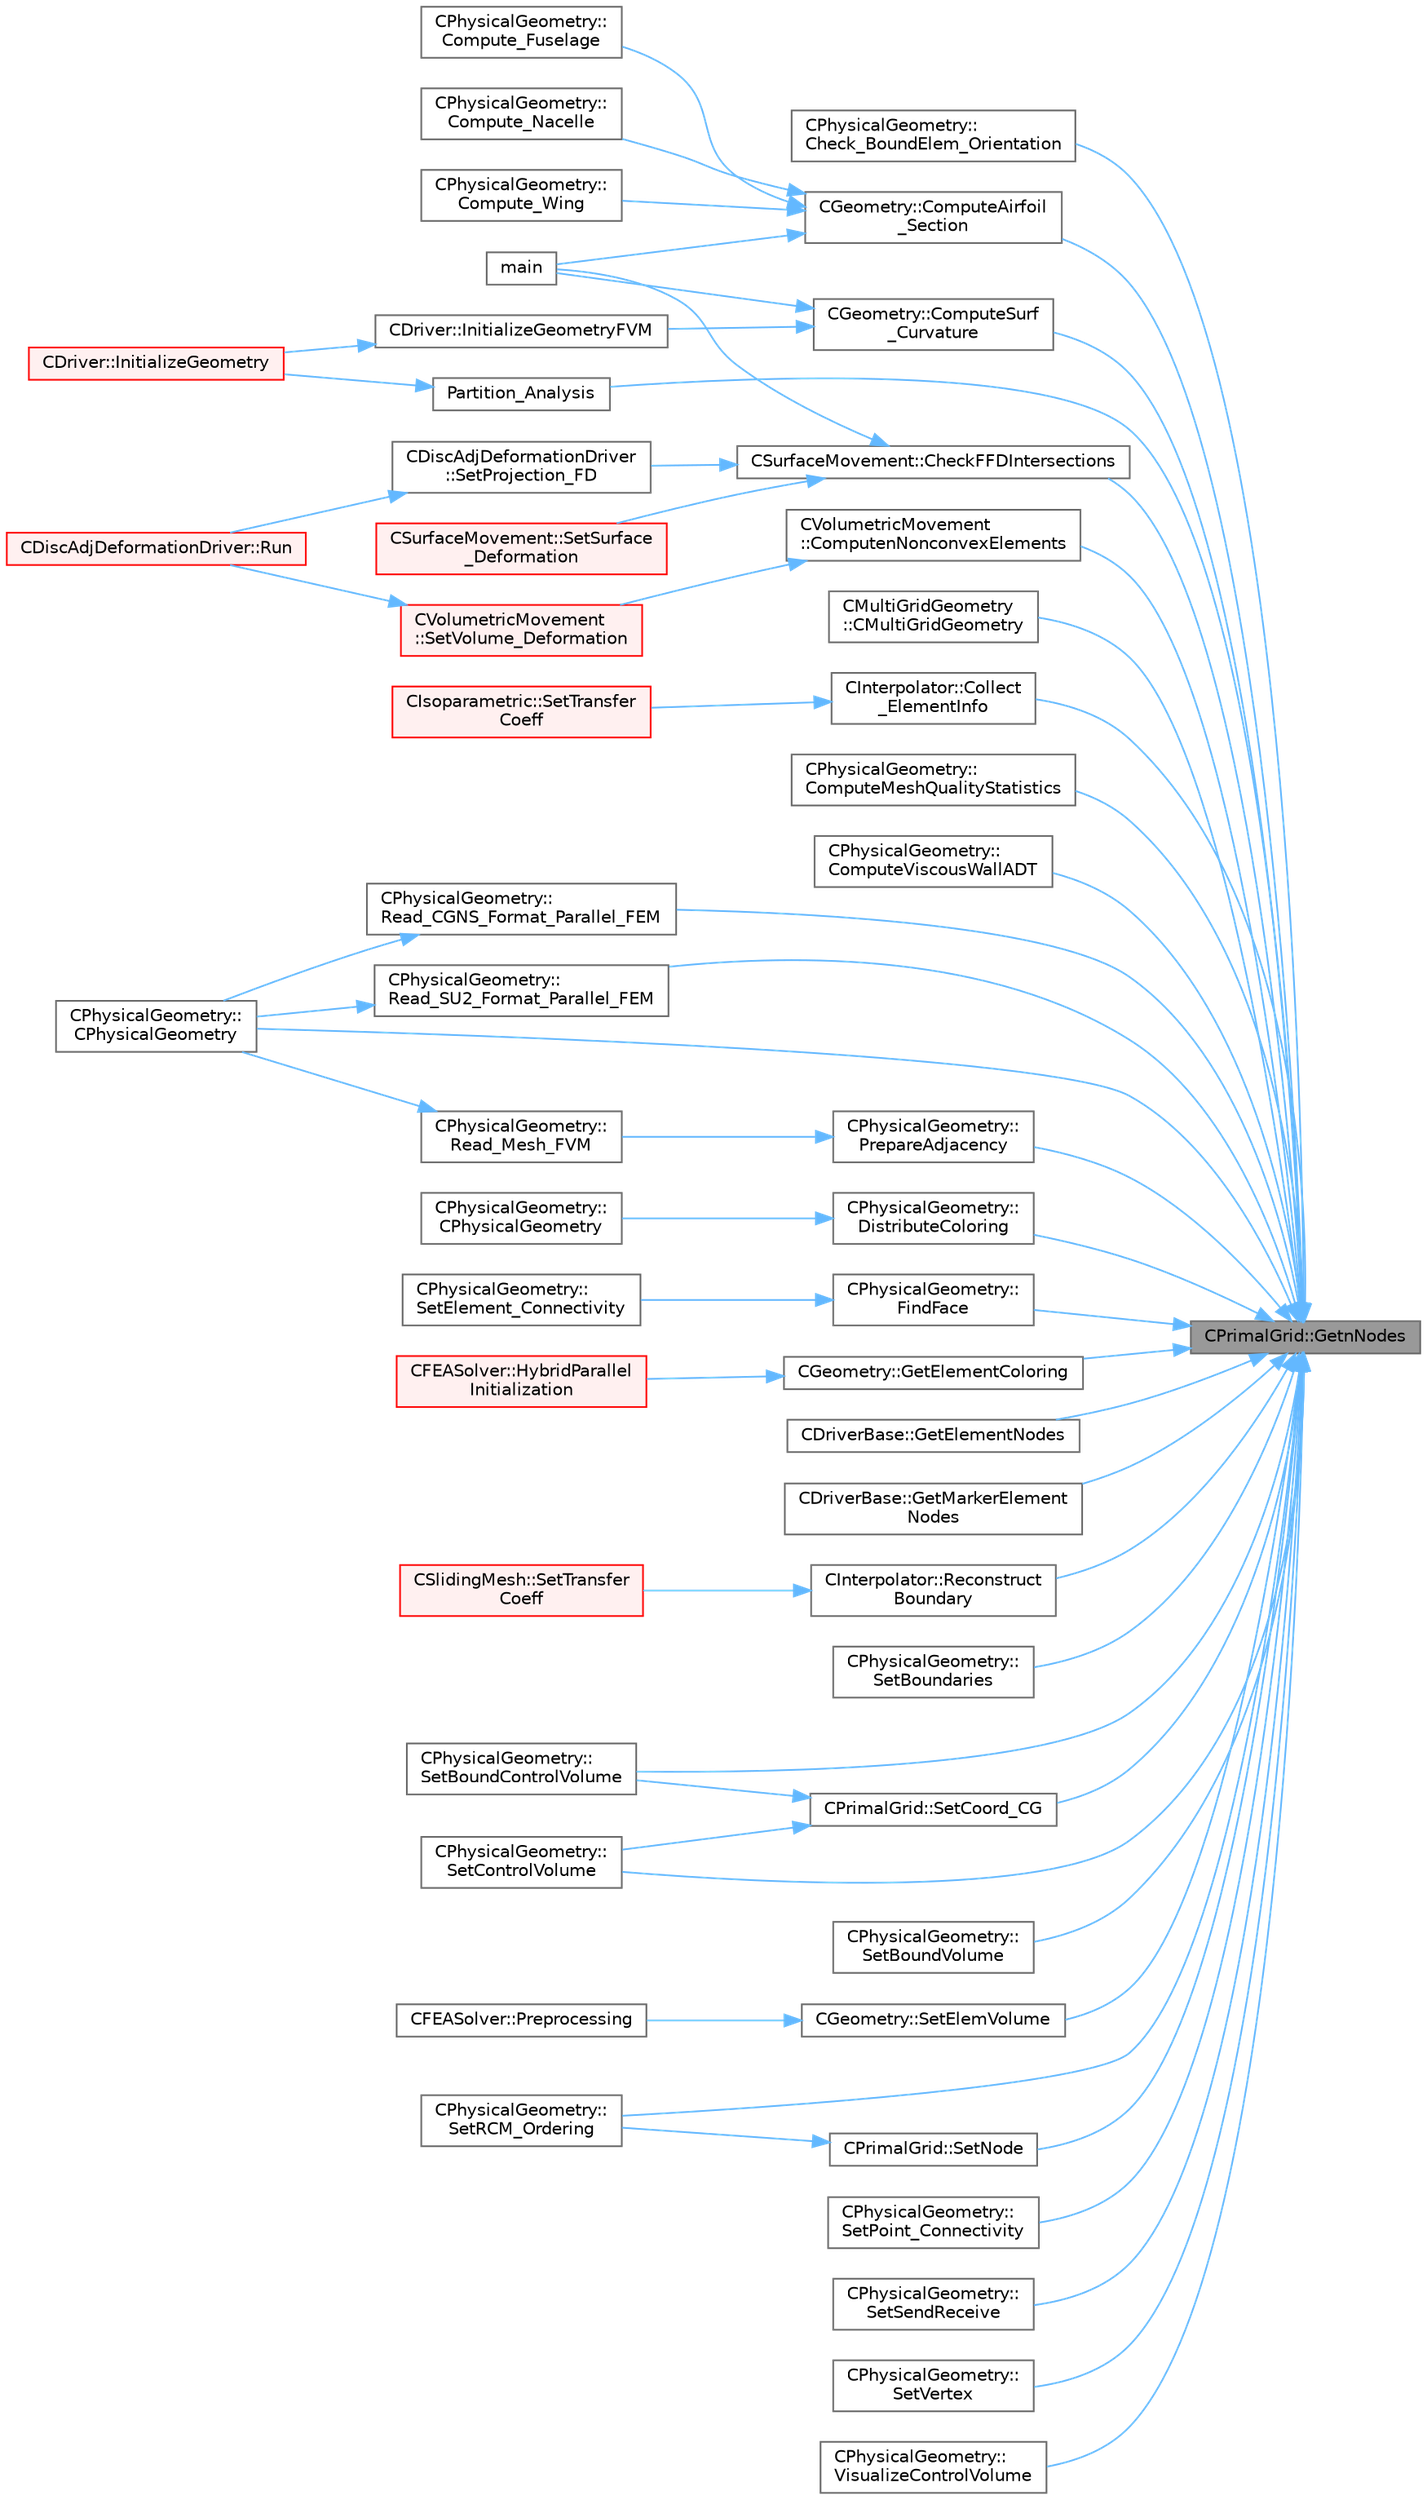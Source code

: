 digraph "CPrimalGrid::GetnNodes"
{
 // LATEX_PDF_SIZE
  bgcolor="transparent";
  edge [fontname=Helvetica,fontsize=10,labelfontname=Helvetica,labelfontsize=10];
  node [fontname=Helvetica,fontsize=10,shape=box,height=0.2,width=0.4];
  rankdir="RL";
  Node1 [id="Node000001",label="CPrimalGrid::GetnNodes",height=0.2,width=0.4,color="gray40", fillcolor="grey60", style="filled", fontcolor="black",tooltip="Get number of nodes of the element."];
  Node1 -> Node2 [id="edge1_Node000001_Node000002",dir="back",color="steelblue1",style="solid",tooltip=" "];
  Node2 [id="Node000002",label="CPhysicalGeometry::\lCheck_BoundElem_Orientation",height=0.2,width=0.4,color="grey40", fillcolor="white", style="filled",URL="$classCPhysicalGeometry.html#a9d362c5d1caf1ed6ca75770185464873",tooltip="Check the volume element orientation."];
  Node1 -> Node3 [id="edge2_Node000001_Node000003",dir="back",color="steelblue1",style="solid",tooltip=" "];
  Node3 [id="Node000003",label="CSurfaceMovement::CheckFFDIntersections",height=0.2,width=0.4,color="grey40", fillcolor="white", style="filled",URL="$classCSurfaceMovement.html#a55d4d6d2c26f414b4c21e915062684f4",tooltip="Check the intersections of the FFD with the surface."];
  Node3 -> Node4 [id="edge3_Node000003_Node000004",dir="back",color="steelblue1",style="solid",tooltip=" "];
  Node4 [id="Node000004",label="main",height=0.2,width=0.4,color="grey40", fillcolor="white", style="filled",URL="$SU2__GEO_8cpp.html#a0ddf1224851353fc92bfbff6f499fa97",tooltip=" "];
  Node3 -> Node5 [id="edge4_Node000003_Node000005",dir="back",color="steelblue1",style="solid",tooltip=" "];
  Node5 [id="Node000005",label="CDiscAdjDeformationDriver\l::SetProjection_FD",height=0.2,width=0.4,color="grey40", fillcolor="white", style="filled",URL="$classCDiscAdjDeformationDriver.html#a95299c158548de3cccbab0f2278172f5",tooltip="Projection of the surface sensitivity using finite differences (FD)."];
  Node5 -> Node6 [id="edge5_Node000005_Node000006",dir="back",color="steelblue1",style="solid",tooltip=" "];
  Node6 [id="Node000006",label="CDiscAdjDeformationDriver::Run",height=0.2,width=0.4,color="red", fillcolor="#FFF0F0", style="filled",URL="$classCDiscAdjDeformationDriver.html#adb51f9096356607d6f48c05891dec0cb",tooltip="Launch the driver computation."];
  Node3 -> Node8 [id="edge6_Node000003_Node000008",dir="back",color="steelblue1",style="solid",tooltip=" "];
  Node8 [id="Node000008",label="CSurfaceMovement::SetSurface\l_Deformation",height=0.2,width=0.4,color="red", fillcolor="#FFF0F0", style="filled",URL="$classCSurfaceMovement.html#af8da279141f7e64121f3d15019fee45e",tooltip="Set the surface/boundary deformation."];
  Node1 -> Node17 [id="edge7_Node000001_Node000017",dir="back",color="steelblue1",style="solid",tooltip=" "];
  Node17 [id="Node000017",label="CMultiGridGeometry\l::CMultiGridGeometry",height=0.2,width=0.4,color="grey40", fillcolor="white", style="filled",URL="$classCMultiGridGeometry.html#a59a712b6935d3057542cc1481e44c1c3",tooltip="Constructor of the class."];
  Node1 -> Node18 [id="edge8_Node000001_Node000018",dir="back",color="steelblue1",style="solid",tooltip=" "];
  Node18 [id="Node000018",label="CInterpolator::Collect\l_ElementInfo",height=0.2,width=0.4,color="grey40", fillcolor="white", style="filled",URL="$classCInterpolator.html#a4819e25dda8cd39779103d2355dacf2d",tooltip="Collect all donor elements in an interface pair."];
  Node18 -> Node19 [id="edge9_Node000018_Node000019",dir="back",color="steelblue1",style="solid",tooltip=" "];
  Node19 [id="Node000019",label="CIsoparametric::SetTransfer\lCoeff",height=0.2,width=0.4,color="red", fillcolor="#FFF0F0", style="filled",URL="$classCIsoparametric.html#a49aa2bab50cc3150fd09d95710bfbf05",tooltip="Set up transfer matrix defining relation between two meshes."];
  Node1 -> Node21 [id="edge10_Node000001_Node000021",dir="back",color="steelblue1",style="solid",tooltip=" "];
  Node21 [id="Node000021",label="CGeometry::ComputeAirfoil\l_Section",height=0.2,width=0.4,color="grey40", fillcolor="white", style="filled",URL="$classCGeometry.html#a89153b5d029a8e95b8e1546605e3a001",tooltip="A virtual member."];
  Node21 -> Node22 [id="edge11_Node000021_Node000022",dir="back",color="steelblue1",style="solid",tooltip=" "];
  Node22 [id="Node000022",label="CPhysicalGeometry::\lCompute_Fuselage",height=0.2,width=0.4,color="grey40", fillcolor="white", style="filled",URL="$classCPhysicalGeometry.html#a4f0167afbef6c7a7a57bbe03836bb272",tooltip="Evaluate geometrical parameters of a wing."];
  Node21 -> Node23 [id="edge12_Node000021_Node000023",dir="back",color="steelblue1",style="solid",tooltip=" "];
  Node23 [id="Node000023",label="CPhysicalGeometry::\lCompute_Nacelle",height=0.2,width=0.4,color="grey40", fillcolor="white", style="filled",URL="$classCPhysicalGeometry.html#a69b97925c1895172c5f3eb05fc14685b",tooltip="Evaluate geometrical parameters of a wing."];
  Node21 -> Node24 [id="edge13_Node000021_Node000024",dir="back",color="steelblue1",style="solid",tooltip=" "];
  Node24 [id="Node000024",label="CPhysicalGeometry::\lCompute_Wing",height=0.2,width=0.4,color="grey40", fillcolor="white", style="filled",URL="$classCPhysicalGeometry.html#a418d3f859009db11d95286e8d1968ef1",tooltip="Evaluate geometrical parameters of a wing."];
  Node21 -> Node4 [id="edge14_Node000021_Node000004",dir="back",color="steelblue1",style="solid",tooltip=" "];
  Node1 -> Node25 [id="edge15_Node000001_Node000025",dir="back",color="steelblue1",style="solid",tooltip=" "];
  Node25 [id="Node000025",label="CPhysicalGeometry::\lComputeMeshQualityStatistics",height=0.2,width=0.4,color="grey40", fillcolor="white", style="filled",URL="$classCPhysicalGeometry.html#a7cb41549dc077f561b34e1595847a3c0",tooltip="Compute 3 grid quality metrics: orthogonality angle, dual cell aspect ratio, and dual cell volume rat..."];
  Node1 -> Node26 [id="edge16_Node000001_Node000026",dir="back",color="steelblue1",style="solid",tooltip=" "];
  Node26 [id="Node000026",label="CVolumetricMovement\l::ComputenNonconvexElements",height=0.2,width=0.4,color="grey40", fillcolor="white", style="filled",URL="$classCVolumetricMovement.html#ab80270f600d944501508237568a163bb",tooltip="Compute amount of nonconvex elements."];
  Node26 -> Node27 [id="edge17_Node000026_Node000027",dir="back",color="steelblue1",style="solid",tooltip=" "];
  Node27 [id="Node000027",label="CVolumetricMovement\l::SetVolume_Deformation",height=0.2,width=0.4,color="red", fillcolor="#FFF0F0", style="filled",URL="$classCVolumetricMovement.html#a96c9dadafe051a2479ef4ec4b51adb04",tooltip="Grid deformation using the spring analogy method."];
  Node27 -> Node6 [id="edge18_Node000027_Node000006",dir="back",color="steelblue1",style="solid",tooltip=" "];
  Node1 -> Node53 [id="edge19_Node000001_Node000053",dir="back",color="steelblue1",style="solid",tooltip=" "];
  Node53 [id="Node000053",label="CGeometry::ComputeSurf\l_Curvature",height=0.2,width=0.4,color="grey40", fillcolor="white", style="filled",URL="$classCGeometry.html#a260ac40c011a30a0fb55a4cc45eaf88e",tooltip="Find and store all vertices on a sharp corner in the geometry."];
  Node53 -> Node54 [id="edge20_Node000053_Node000054",dir="back",color="steelblue1",style="solid",tooltip=" "];
  Node54 [id="Node000054",label="CDriver::InitializeGeometryFVM",height=0.2,width=0.4,color="grey40", fillcolor="white", style="filled",URL="$classCDriver.html#aedc08d3b6ea02eeed60695e5c4d52336",tooltip="InitializeGeometryFVM."];
  Node54 -> Node55 [id="edge21_Node000054_Node000055",dir="back",color="steelblue1",style="solid",tooltip=" "];
  Node55 [id="Node000055",label="CDriver::InitializeGeometry",height=0.2,width=0.4,color="red", fillcolor="#FFF0F0", style="filled",URL="$classCDriver.html#a13e45636e813ccc36b5e4a42adb18d96",tooltip="Construction of the edge-based data structure and the multi-grid structure."];
  Node53 -> Node4 [id="edge22_Node000053_Node000004",dir="back",color="steelblue1",style="solid",tooltip=" "];
  Node1 -> Node56 [id="edge23_Node000001_Node000056",dir="back",color="steelblue1",style="solid",tooltip=" "];
  Node56 [id="Node000056",label="CPhysicalGeometry::\lComputeViscousWallADT",height=0.2,width=0.4,color="grey40", fillcolor="white", style="filled",URL="$classCPhysicalGeometry.html#a094f8d84ffaf5316c4408db58d36aad4",tooltip="Compute an ADT including the coordinates of all viscous markers."];
  Node1 -> Node57 [id="edge24_Node000001_Node000057",dir="back",color="steelblue1",style="solid",tooltip=" "];
  Node57 [id="Node000057",label="CPhysicalGeometry::\lCPhysicalGeometry",height=0.2,width=0.4,color="grey40", fillcolor="white", style="filled",URL="$classCPhysicalGeometry.html#a075a737b341a64de5463ddd41096692e",tooltip="Reads the geometry of the grid and adjust the boundary conditions with the configuration file."];
  Node1 -> Node58 [id="edge25_Node000001_Node000058",dir="back",color="steelblue1",style="solid",tooltip=" "];
  Node58 [id="Node000058",label="CPhysicalGeometry::\lDistributeColoring",height=0.2,width=0.4,color="grey40", fillcolor="white", style="filled",URL="$classCPhysicalGeometry.html#ae378288dab74085ca549a652369a6f76",tooltip="Distributes the coloring from ParMETIS so that each rank has complete information about the local gri..."];
  Node58 -> Node59 [id="edge26_Node000058_Node000059",dir="back",color="steelblue1",style="solid",tooltip=" "];
  Node59 [id="Node000059",label="CPhysicalGeometry::\lCPhysicalGeometry",height=0.2,width=0.4,color="grey40", fillcolor="white", style="filled",URL="$classCPhysicalGeometry.html#addad3f466423ba9243a396763d442f9a",tooltip="Accepts a geometry container holding a linearly partitioned grid with coloring performed by ParMETIS,..."];
  Node1 -> Node60 [id="edge27_Node000001_Node000060",dir="back",color="steelblue1",style="solid",tooltip=" "];
  Node60 [id="Node000060",label="CPhysicalGeometry::\lFindFace",height=0.2,width=0.4,color="grey40", fillcolor="white", style="filled",URL="$classCPhysicalGeometry.html#a3fbeb35875c64e226e3b3086a2e546c2",tooltip="Find repeated nodes between two elements to identify the common face."];
  Node60 -> Node61 [id="edge28_Node000060_Node000061",dir="back",color="steelblue1",style="solid",tooltip=" "];
  Node61 [id="Node000061",label="CPhysicalGeometry::\lSetElement_Connectivity",height=0.2,width=0.4,color="grey40", fillcolor="white", style="filled",URL="$classCPhysicalGeometry.html#a61a681297c7b37d94f6a6b6d0d6d2745",tooltip="Set elements which surround an element."];
  Node1 -> Node62 [id="edge29_Node000001_Node000062",dir="back",color="steelblue1",style="solid",tooltip=" "];
  Node62 [id="Node000062",label="CGeometry::GetElementColoring",height=0.2,width=0.4,color="grey40", fillcolor="white", style="filled",URL="$classCGeometry.html#a0958106e0ba545db5ff7fdcf7a8583ba",tooltip="Get the element coloring."];
  Node62 -> Node63 [id="edge30_Node000062_Node000063",dir="back",color="steelblue1",style="solid",tooltip=" "];
  Node63 [id="Node000063",label="CFEASolver::HybridParallel\lInitialization",height=0.2,width=0.4,color="red", fillcolor="#FFF0F0", style="filled",URL="$classCFEASolver.html#abcef9eb21dd43cbf8598bdfea0f9fef8",tooltip="Actions required to initialize the supporting variables for hybrid parallel execution."];
  Node1 -> Node66 [id="edge31_Node000001_Node000066",dir="back",color="steelblue1",style="solid",tooltip=" "];
  Node66 [id="Node000066",label="CDriverBase::GetElementNodes",height=0.2,width=0.4,color="grey40", fillcolor="white", style="filled",URL="$group__PySU2.html#gabd8f21476549630d0ef47251bbd18f85",tooltip="Get the node indices of a mesh element."];
  Node1 -> Node67 [id="edge32_Node000001_Node000067",dir="back",color="steelblue1",style="solid",tooltip=" "];
  Node67 [id="Node000067",label="CDriverBase::GetMarkerElement\lNodes",height=0.2,width=0.4,color="grey40", fillcolor="white", style="filled",URL="$group__PySU2.html#ga263cd0a3322f87e00540e09fbbfdcada",tooltip="Get the node indices of a marker element."];
  Node1 -> Node68 [id="edge33_Node000001_Node000068",dir="back",color="steelblue1",style="solid",tooltip=" "];
  Node68 [id="Node000068",label="Partition_Analysis",height=0.2,width=0.4,color="grey40", fillcolor="white", style="filled",URL="$definition__structure_8cpp.html#a30aa1f3af065c88dc4b96e8227c687b1",tooltip="Performs an analysis of the mesh partitions for distributed memory calculations."];
  Node68 -> Node55 [id="edge34_Node000068_Node000055",dir="back",color="steelblue1",style="solid",tooltip=" "];
  Node1 -> Node69 [id="edge35_Node000001_Node000069",dir="back",color="steelblue1",style="solid",tooltip=" "];
  Node69 [id="Node000069",label="CPhysicalGeometry::\lPrepareAdjacency",height=0.2,width=0.4,color="grey40", fillcolor="white", style="filled",URL="$classCPhysicalGeometry.html#add2602b741adf76bd26950faa9d11dea",tooltip="Prepares the grid point adjacency based on a linearly partitioned mesh object needed by ParMETIS for ..."];
  Node69 -> Node70 [id="edge36_Node000069_Node000070",dir="back",color="steelblue1",style="solid",tooltip=" "];
  Node70 [id="Node000070",label="CPhysicalGeometry::\lRead_Mesh_FVM",height=0.2,width=0.4,color="grey40", fillcolor="white", style="filled",URL="$classCPhysicalGeometry.html#a88fc7f2ba5656a97d1e34884b51ae984",tooltip="Reads the geometry of the grid and adjust the boundary conditions with the configuration file in para..."];
  Node70 -> Node57 [id="edge37_Node000070_Node000057",dir="back",color="steelblue1",style="solid",tooltip=" "];
  Node1 -> Node71 [id="edge38_Node000001_Node000071",dir="back",color="steelblue1",style="solid",tooltip=" "];
  Node71 [id="Node000071",label="CPhysicalGeometry::\lRead_CGNS_Format_Parallel_FEM",height=0.2,width=0.4,color="grey40", fillcolor="white", style="filled",URL="$classCPhysicalGeometry.html#aa222a46292ba9ba3b03e581587bdbfb6",tooltip="Reads for the FEM solver the geometry of the grid and adjust the boundary conditions with the configu..."];
  Node71 -> Node57 [id="edge39_Node000071_Node000057",dir="back",color="steelblue1",style="solid",tooltip=" "];
  Node1 -> Node72 [id="edge40_Node000001_Node000072",dir="back",color="steelblue1",style="solid",tooltip=" "];
  Node72 [id="Node000072",label="CPhysicalGeometry::\lRead_SU2_Format_Parallel_FEM",height=0.2,width=0.4,color="grey40", fillcolor="white", style="filled",URL="$classCPhysicalGeometry.html#ab884b171a834b35e6ee2829af7c9d859",tooltip="Reads for the FEM solver the geometry of the grid and adjust the boundary conditions with the configu..."];
  Node72 -> Node57 [id="edge41_Node000072_Node000057",dir="back",color="steelblue1",style="solid",tooltip=" "];
  Node1 -> Node73 [id="edge42_Node000001_Node000073",dir="back",color="steelblue1",style="solid",tooltip=" "];
  Node73 [id="Node000073",label="CInterpolator::Reconstruct\lBoundary",height=0.2,width=0.4,color="grey40", fillcolor="white", style="filled",URL="$classCInterpolator.html#a0e540fa087c1e38014304821955de9e3",tooltip="Reconstruct the boundary connectivity from parallel partitioning and broadcasts it to all threads."];
  Node73 -> Node74 [id="edge43_Node000073_Node000074",dir="back",color="steelblue1",style="solid",tooltip=" "];
  Node74 [id="Node000074",label="CSlidingMesh::SetTransfer\lCoeff",height=0.2,width=0.4,color="red", fillcolor="#FFF0F0", style="filled",URL="$classCSlidingMesh.html#aec570f613665a8457a9f092e62ac62de",tooltip="Set up transfer matrix defining relation between two meshes."];
  Node1 -> Node76 [id="edge44_Node000001_Node000076",dir="back",color="steelblue1",style="solid",tooltip=" "];
  Node76 [id="Node000076",label="CPhysicalGeometry::\lSetBoundaries",height=0.2,width=0.4,color="grey40", fillcolor="white", style="filled",URL="$classCPhysicalGeometry.html#a1932ad72c420cb68fc9e0c13ae77d695",tooltip="Set the send receive boundaries of the grid."];
  Node1 -> Node77 [id="edge45_Node000001_Node000077",dir="back",color="steelblue1",style="solid",tooltip=" "];
  Node77 [id="Node000077",label="CPhysicalGeometry::\lSetBoundControlVolume",height=0.2,width=0.4,color="grey40", fillcolor="white", style="filled",URL="$classCPhysicalGeometry.html#a6767e6f3fec7bdb037a3add63e93395d",tooltip="Set boundary vertex structure of the control volume."];
  Node1 -> Node78 [id="edge46_Node000001_Node000078",dir="back",color="steelblue1",style="solid",tooltip=" "];
  Node78 [id="Node000078",label="CPhysicalGeometry::\lSetBoundVolume",height=0.2,width=0.4,color="grey40", fillcolor="white", style="filled",URL="$classCPhysicalGeometry.html#af4476da662ee1160781bb00d9b0f50c8",tooltip="Set the volume element associated to each boundary element."];
  Node1 -> Node79 [id="edge47_Node000001_Node000079",dir="back",color="steelblue1",style="solid",tooltip=" "];
  Node79 [id="Node000079",label="CPhysicalGeometry::\lSetControlVolume",height=0.2,width=0.4,color="grey40", fillcolor="white", style="filled",URL="$classCPhysicalGeometry.html#a0111aae7c2041c5c58b183bd337cdee6",tooltip="Set the edge structure of the control volume."];
  Node1 -> Node80 [id="edge48_Node000001_Node000080",dir="back",color="steelblue1",style="solid",tooltip=" "];
  Node80 [id="Node000080",label="CPrimalGrid::SetCoord_CG",height=0.2,width=0.4,color="grey40", fillcolor="white", style="filled",URL="$classCPrimalGrid.html#a6e9f6f58b2799a40c0e24dcdc122ace3",tooltip="Set the center of gravity of an element (including edges)."];
  Node80 -> Node77 [id="edge49_Node000080_Node000077",dir="back",color="steelblue1",style="solid",tooltip=" "];
  Node80 -> Node79 [id="edge50_Node000080_Node000079",dir="back",color="steelblue1",style="solid",tooltip=" "];
  Node1 -> Node81 [id="edge51_Node000001_Node000081",dir="back",color="steelblue1",style="solid",tooltip=" "];
  Node81 [id="Node000081",label="CGeometry::SetElemVolume",height=0.2,width=0.4,color="grey40", fillcolor="white", style="filled",URL="$classCGeometry.html#a8c44e8bde0b43a10d8455c1844177aae",tooltip="Compute and store the volume of the primal elements."];
  Node81 -> Node82 [id="edge52_Node000081_Node000082",dir="back",color="steelblue1",style="solid",tooltip=" "];
  Node82 [id="Node000082",label="CFEASolver::Preprocessing",height=0.2,width=0.4,color="grey40", fillcolor="white", style="filled",URL="$classCFEASolver.html#a353159e003821dae0668dcfe7281bd68",tooltip="Set residuals to zero."];
  Node1 -> Node83 [id="edge53_Node000001_Node000083",dir="back",color="steelblue1",style="solid",tooltip=" "];
  Node83 [id="Node000083",label="CPrimalGrid::SetNode",height=0.2,width=0.4,color="grey40", fillcolor="white", style="filled",URL="$classCPrimalGrid.html#afd3aa862d9ad00ffd3869ab549b7e2fb",tooltip="Set the nodes shared by the primal grid element."];
  Node83 -> Node84 [id="edge54_Node000083_Node000084",dir="back",color="steelblue1",style="solid",tooltip=" "];
  Node84 [id="Node000084",label="CPhysicalGeometry::\lSetRCM_Ordering",height=0.2,width=0.4,color="grey40", fillcolor="white", style="filled",URL="$classCPhysicalGeometry.html#a15b82329219f6927e581bb6c70edbc5a",tooltip="Set a renumbering using a Reverse Cuthill-McKee Algorithm."];
  Node1 -> Node85 [id="edge55_Node000001_Node000085",dir="back",color="steelblue1",style="solid",tooltip=" "];
  Node85 [id="Node000085",label="CPhysicalGeometry::\lSetPoint_Connectivity",height=0.2,width=0.4,color="grey40", fillcolor="white", style="filled",URL="$classCPhysicalGeometry.html#ab0568a0b65f24202290007ca97e5e050",tooltip="Set points which surround a point."];
  Node1 -> Node84 [id="edge56_Node000001_Node000084",dir="back",color="steelblue1",style="solid",tooltip=" "];
  Node1 -> Node86 [id="edge57_Node000001_Node000086",dir="back",color="steelblue1",style="solid",tooltip=" "];
  Node86 [id="Node000086",label="CPhysicalGeometry::\lSetSendReceive",height=0.2,width=0.4,color="grey40", fillcolor="white", style="filled",URL="$classCPhysicalGeometry.html#a67d5d5b19a373c449efdea16ea8e532e",tooltip="Set the send receive boundaries of the grid."];
  Node1 -> Node87 [id="edge58_Node000001_Node000087",dir="back",color="steelblue1",style="solid",tooltip=" "];
  Node87 [id="Node000087",label="CPhysicalGeometry::\lSetVertex",height=0.2,width=0.4,color="grey40", fillcolor="white", style="filled",URL="$classCPhysicalGeometry.html#abdb0b15a9c59c8d618fde1f4ecce0446",tooltip="Set boundary vertex."];
  Node1 -> Node88 [id="edge59_Node000001_Node000088",dir="back",color="steelblue1",style="solid",tooltip=" "];
  Node88 [id="Node000088",label="CPhysicalGeometry::\lVisualizeControlVolume",height=0.2,width=0.4,color="grey40", fillcolor="white", style="filled",URL="$classCPhysicalGeometry.html#a70c5b970b1349724f4d7d6e229058926",tooltip="Visualize the structure of the control volume(s)."];
}
